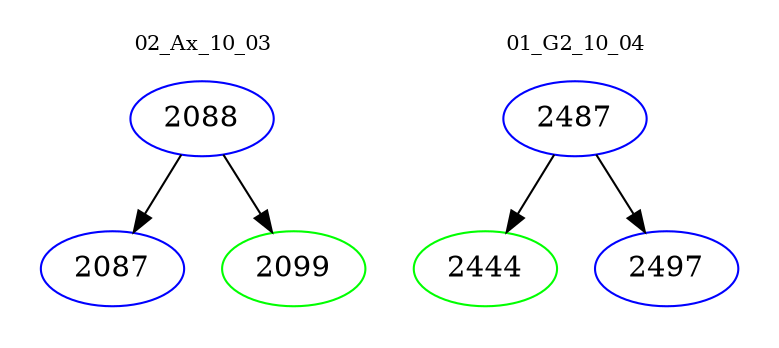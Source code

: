 digraph{
subgraph cluster_0 {
color = white
label = "02_Ax_10_03";
fontsize=10;
T0_2088 [label="2088", color="blue"]
T0_2088 -> T0_2087 [color="black"]
T0_2087 [label="2087", color="blue"]
T0_2088 -> T0_2099 [color="black"]
T0_2099 [label="2099", color="green"]
}
subgraph cluster_1 {
color = white
label = "01_G2_10_04";
fontsize=10;
T1_2487 [label="2487", color="blue"]
T1_2487 -> T1_2444 [color="black"]
T1_2444 [label="2444", color="green"]
T1_2487 -> T1_2497 [color="black"]
T1_2497 [label="2497", color="blue"]
}
}
